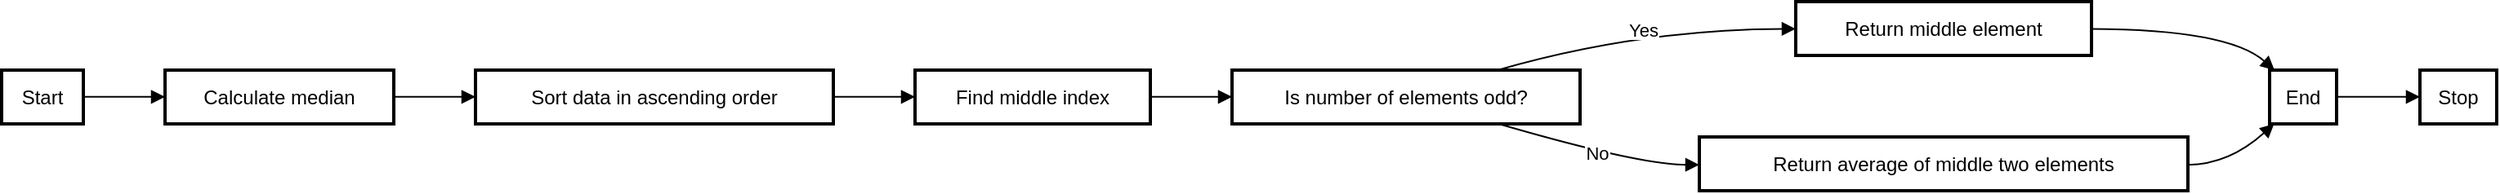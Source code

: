 <mxfile version="21.7.2" type="github">
  <diagram name="Page-1" id="E3eN7lWX4-jGQr26Agnn">
    <mxGraphModel>
      <root>
        <mxCell id="0" />
        <mxCell id="1" parent="0" />
        <mxCell id="2" value="Start" style="whiteSpace=wrap;strokeWidth=2;" vertex="1" parent="1">
          <mxGeometry y="42" width="50" height="33" as="geometry" />
        </mxCell>
        <mxCell id="3" value="Calculate median" style="whiteSpace=wrap;strokeWidth=2;" vertex="1" parent="1">
          <mxGeometry x="100" y="42" width="140" height="33" as="geometry" />
        </mxCell>
        <mxCell id="4" value="Sort data in ascending order" style="whiteSpace=wrap;strokeWidth=2;" vertex="1" parent="1">
          <mxGeometry x="290" y="42" width="219" height="33" as="geometry" />
        </mxCell>
        <mxCell id="5" value="Find middle index" style="whiteSpace=wrap;strokeWidth=2;" vertex="1" parent="1">
          <mxGeometry x="559" y="42" width="144" height="33" as="geometry" />
        </mxCell>
        <mxCell id="6" value="Is number of elements odd?" style="whiteSpace=wrap;strokeWidth=2;" vertex="1" parent="1">
          <mxGeometry x="753" y="42" width="213" height="33" as="geometry" />
        </mxCell>
        <mxCell id="7" value="Return middle element" style="whiteSpace=wrap;strokeWidth=2;" vertex="1" parent="1">
          <mxGeometry x="1098" width="181" height="33" as="geometry" />
        </mxCell>
        <mxCell id="8" value="Return average of middle two elements" style="whiteSpace=wrap;strokeWidth=2;" vertex="1" parent="1">
          <mxGeometry x="1039" y="83" width="299" height="33" as="geometry" />
        </mxCell>
        <mxCell id="9" value="End" style="whiteSpace=wrap;strokeWidth=2;" vertex="1" parent="1">
          <mxGeometry x="1388" y="42" width="41" height="33" as="geometry" />
        </mxCell>
        <mxCell id="10" value="Stop" style="whiteSpace=wrap;strokeWidth=2;" vertex="1" parent="1">
          <mxGeometry x="1480" y="42" width="47" height="33" as="geometry" />
        </mxCell>
        <mxCell id="11" value="" style="curved=1;startArrow=none;endArrow=block;exitX=1.001;exitY=0.497;entryX=0.0;entryY=0.497;" edge="1" parent="1" source="2" target="3">
          <mxGeometry relative="1" as="geometry">
            <Array as="points" />
          </mxGeometry>
        </mxCell>
        <mxCell id="12" value="" style="curved=1;startArrow=none;endArrow=block;exitX=1.001;exitY=0.497;entryX=0.0;entryY=0.497;" edge="1" parent="1" source="3" target="4">
          <mxGeometry relative="1" as="geometry">
            <Array as="points" />
          </mxGeometry>
        </mxCell>
        <mxCell id="13" value="" style="curved=1;startArrow=none;endArrow=block;exitX=0.999;exitY=0.497;entryX=-0.002;entryY=0.497;" edge="1" parent="1" source="4" target="5">
          <mxGeometry relative="1" as="geometry">
            <Array as="points" />
          </mxGeometry>
        </mxCell>
        <mxCell id="14" value="" style="curved=1;startArrow=none;endArrow=block;exitX=0.999;exitY=0.497;entryX=-0.001;entryY=0.497;" edge="1" parent="1" source="5" target="6">
          <mxGeometry relative="1" as="geometry">
            <Array as="points" />
          </mxGeometry>
        </mxCell>
        <mxCell id="15" value="Yes" style="curved=1;startArrow=none;endArrow=block;exitX=0.768;exitY=-0.009;entryX=0.003;entryY=0.506;" edge="1" parent="1" source="6" target="7">
          <mxGeometry relative="1" as="geometry">
            <Array as="points">
              <mxPoint x="1002" y="17" />
            </Array>
          </mxGeometry>
        </mxCell>
        <mxCell id="16" value="No" style="curved=1;startArrow=none;endArrow=block;exitX=0.768;exitY=1.003;entryX=0.001;entryY=0.518;" edge="1" parent="1" source="6" target="8">
          <mxGeometry relative="1" as="geometry">
            <Array as="points">
              <mxPoint x="1002" y="100" />
            </Array>
          </mxGeometry>
        </mxCell>
        <mxCell id="17" value="" style="curved=1;startArrow=none;endArrow=block;exitX=1.0;exitY=0.506;entryX=0.065;entryY=-0.009;" edge="1" parent="1" source="7" target="9">
          <mxGeometry relative="1" as="geometry">
            <Array as="points">
              <mxPoint x="1363" y="17" />
            </Array>
          </mxGeometry>
        </mxCell>
        <mxCell id="18" value="" style="curved=1;startArrow=none;endArrow=block;exitX=1.001;exitY=0.518;entryX=0.065;entryY=1.003;" edge="1" parent="1" source="8" target="9">
          <mxGeometry relative="1" as="geometry">
            <Array as="points">
              <mxPoint x="1363" y="100" />
            </Array>
          </mxGeometry>
        </mxCell>
        <mxCell id="19" value="" style="curved=1;startArrow=none;endArrow=block;exitX=1.013;exitY=0.497;entryX=-0.01;entryY=0.497;" edge="1" parent="1" source="9" target="10">
          <mxGeometry relative="1" as="geometry">
            <Array as="points" />
          </mxGeometry>
        </mxCell>
      </root>
    </mxGraphModel>
  </diagram>
</mxfile>
